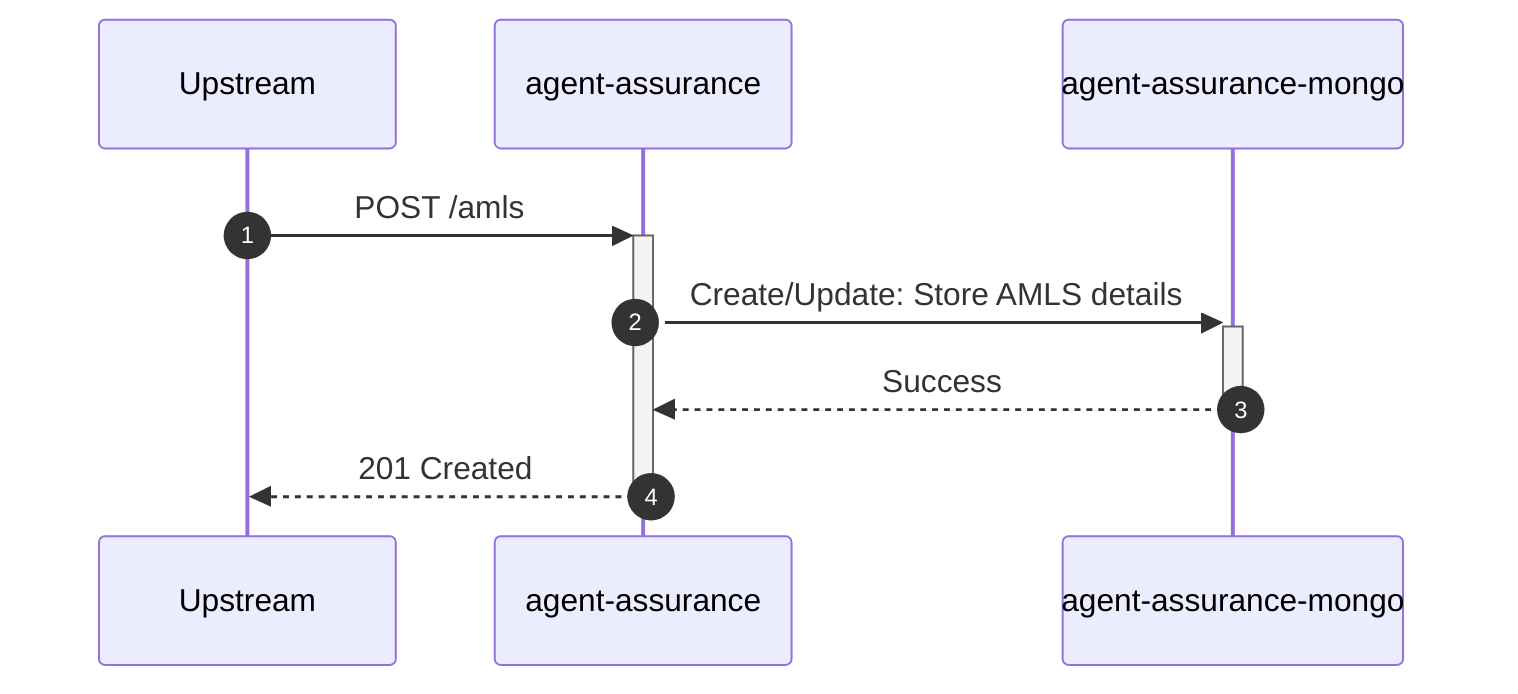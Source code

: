 sequenceDiagram
    autonumber
    participant Upstream
    participant agent-assurance
    participant agent-assurance-mongo

    Upstream->>+agent-assurance: POST /amls
    agent-assurance->>+agent-assurance-mongo: Create/Update: Store AMLS details
    agent-assurance-mongo-->>-agent-assurance: Success
    agent-assurance-->>-Upstream: 201 Created